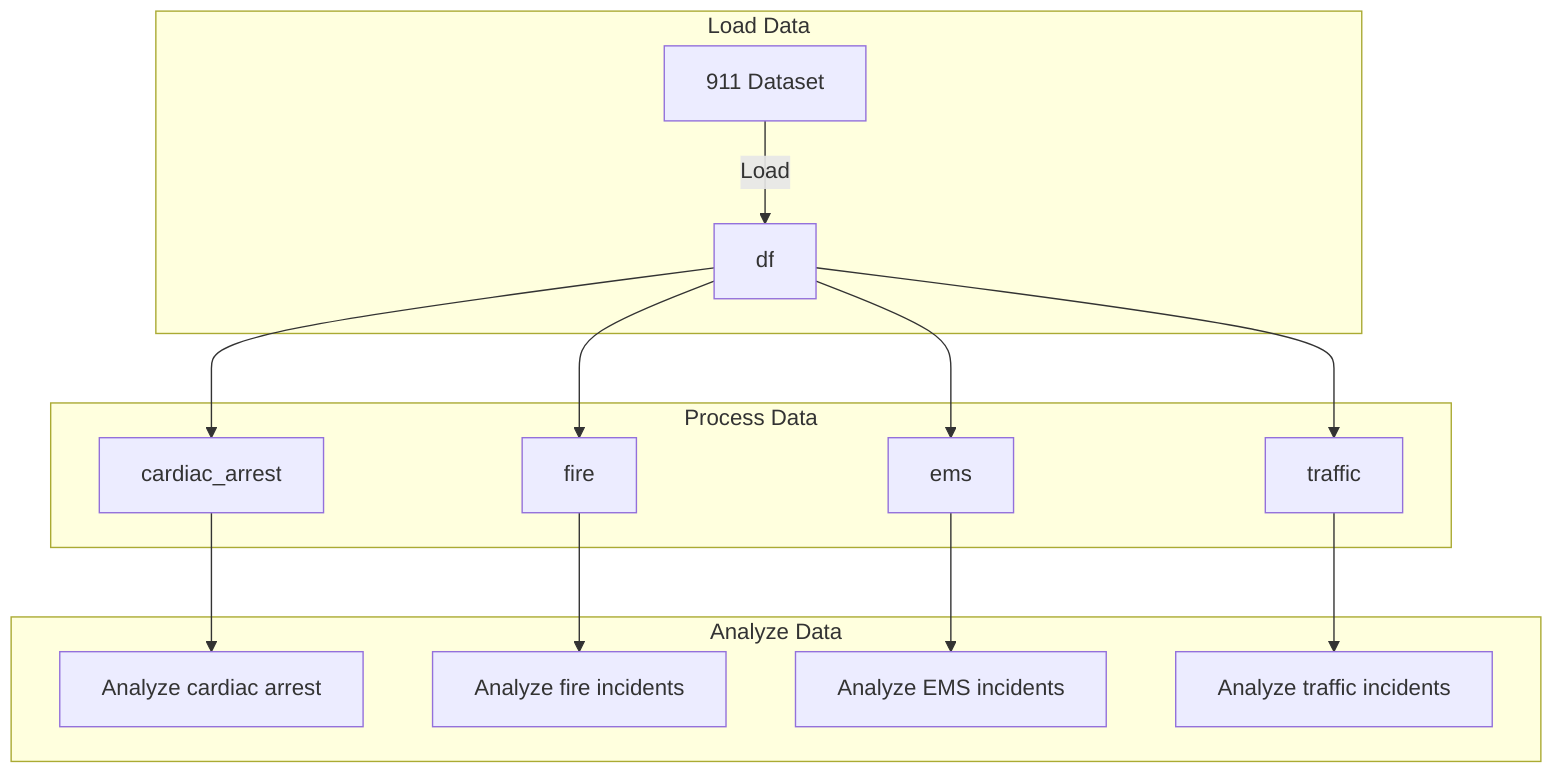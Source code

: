 flowchart TD
    subgraph Load Data
        A["911 Dataset"] -- Load --> B["df"]
        %% A represents the 911 emergency call dataset loaded into a DataFrame.
    end

    subgraph Process Data
        B --> C["cardiac_arrest"]
        B --> D["fire"]
        B --> E["ems"]
        B --> F["traffic"]
        %% B, the main data, undergoes filtering into subsets for different incident types.
    end

    subgraph Analyze Data
        C --> G["Analyze cardiac arrest"]
        D --> H["Analyze fire incidents"]
        E --> I["Analyze EMS incidents"]
        F --> J["Analyze traffic incidents"]
        %% Each subset of data is independently analyzed.
    end